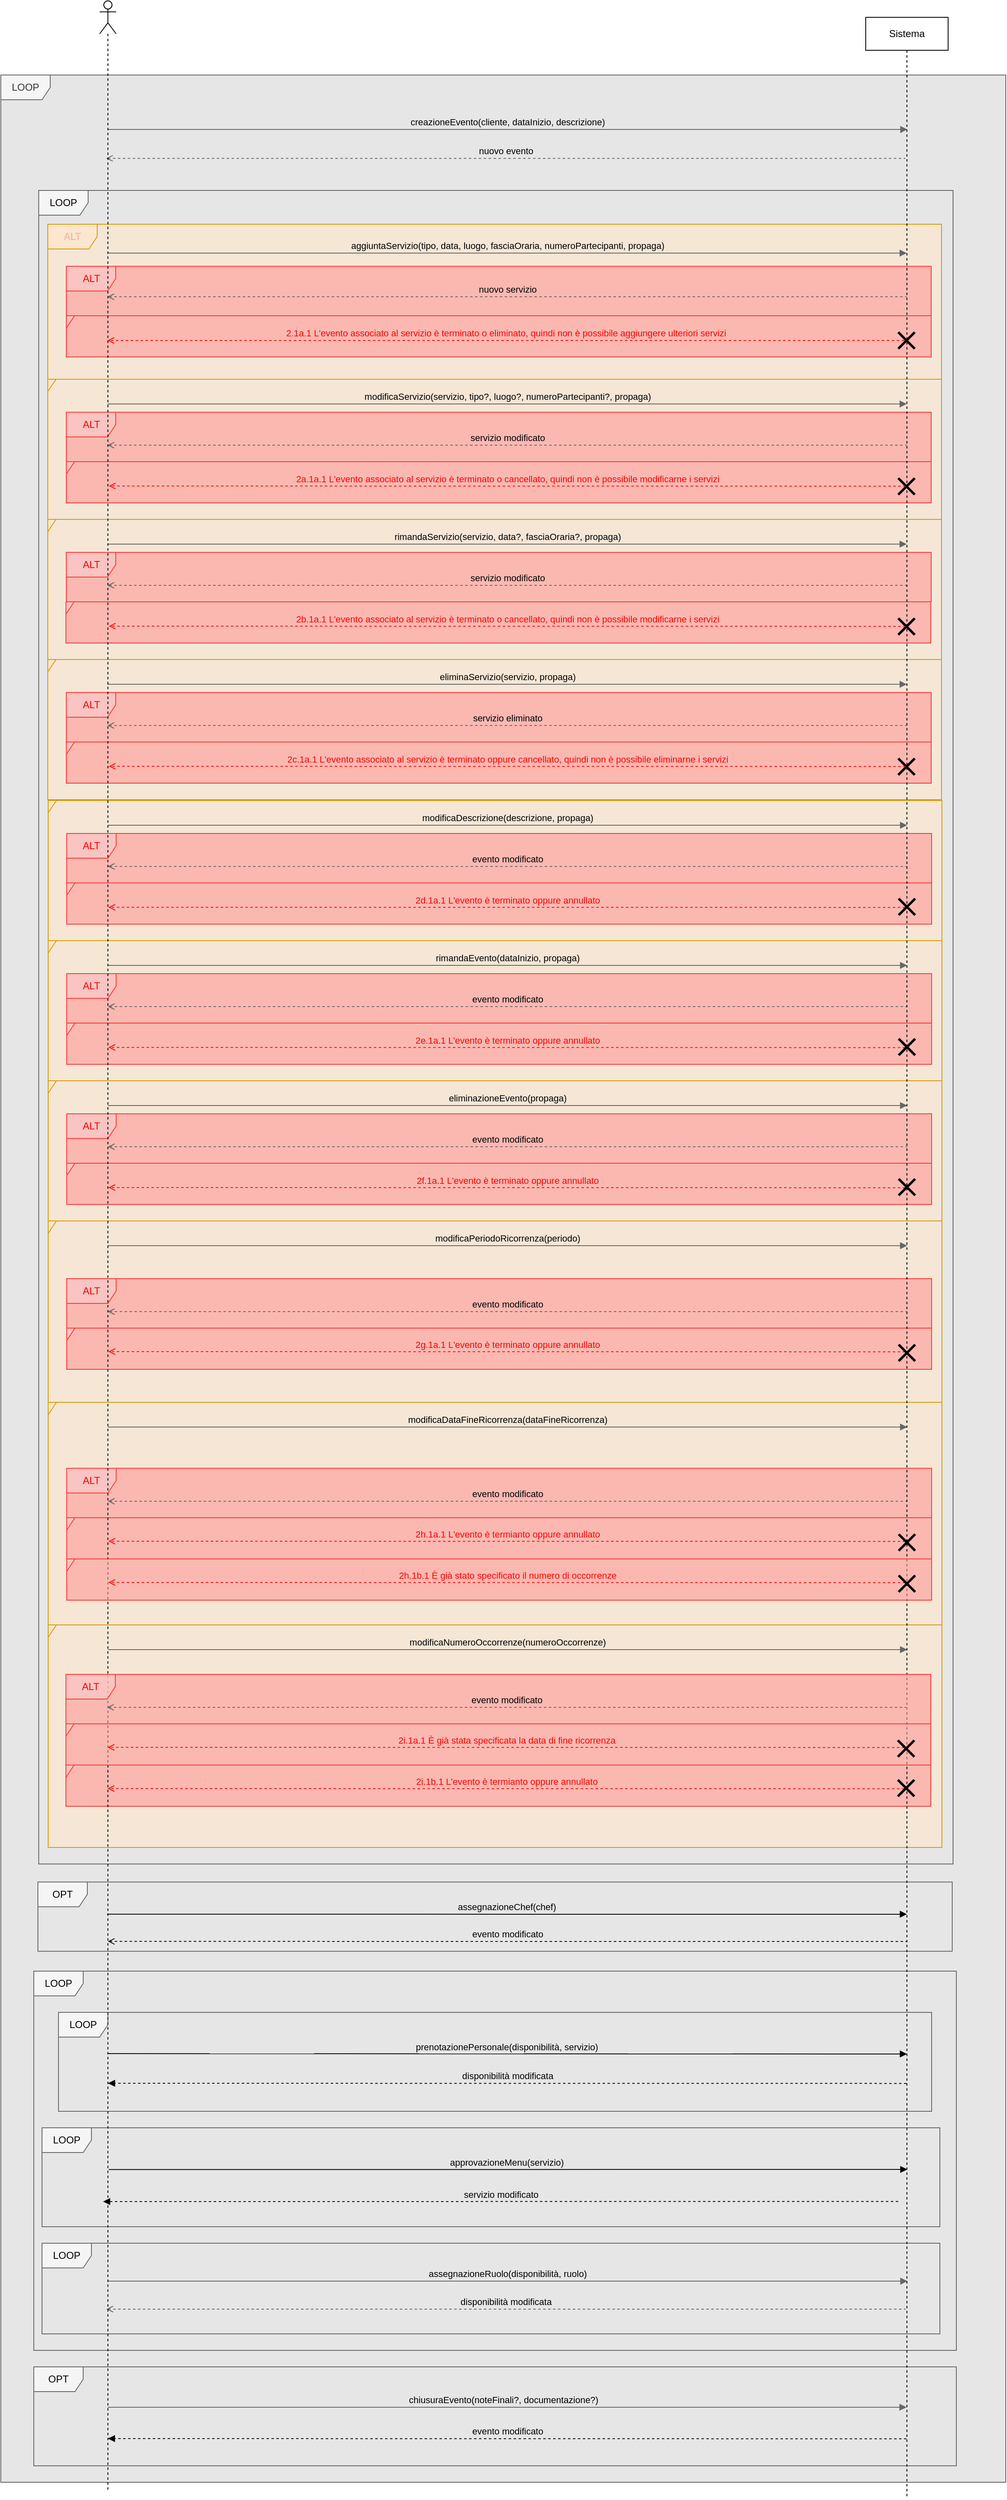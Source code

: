 <mxfile version="21.7.2" type="device">
  <diagram id="1we7CudybwBSkFUA2xfH" name="Pagina-1">
    <mxGraphModel dx="2382" dy="725" grid="1" gridSize="10" guides="1" tooltips="1" connect="1" arrows="1" fold="1" page="1" pageScale="1" pageWidth="827" pageHeight="1169" math="0" shadow="0">
      <root>
        <mxCell id="0" />
        <mxCell id="1" parent="0" />
        <mxCell id="gWuSnun9fz6hFMY-ybAo-1" value="LOOP" style="shape=umlFrame;whiteSpace=wrap;html=1;pointerEvents=0;fillColor=#F5F5F5;strokeColor=#666666;fontColor=#333333;swimlaneFillColor=#E6E6E6;" parent="1" vertex="1">
          <mxGeometry x="-340" y="260" width="1220" height="2920" as="geometry" />
        </mxCell>
        <mxCell id="gWuSnun9fz6hFMY-ybAo-2" value="" style="group" parent="1" vertex="1" connectable="0">
          <mxGeometry x="-275" y="270" width="1060" height="88.081" as="geometry" />
        </mxCell>
        <mxCell id="gWuSnun9fz6hFMY-ybAo-3" value="LOOP" style="shape=umlFrame;whiteSpace=wrap;html=1;pointerEvents=0;fillColor=#F5F5F5;strokeColor=#666666;swimlaneFillColor=#E6E6E6;" parent="1" vertex="1">
          <mxGeometry x="-300" y="2560" width="1120" height="460" as="geometry" />
        </mxCell>
        <mxCell id="gWuSnun9fz6hFMY-ybAo-6" value="LOOP" style="shape=umlFrame;whiteSpace=wrap;html=1;pointerEvents=0;fillColor=#F5F5F5;strokeColor=#666666;" parent="1" vertex="1">
          <mxGeometry x="-270" y="2610" width="1060" height="120" as="geometry" />
        </mxCell>
        <mxCell id="gWuSnun9fz6hFMY-ybAo-7" value="OPT" style="shape=umlFrame;whiteSpace=wrap;html=1;pointerEvents=0;fillColor=#F5F5F5;strokeColor=#666666;swimlaneFillColor=#E6E6E6;" parent="1" vertex="1">
          <mxGeometry x="-295" y="2451.92" width="1110" height="84" as="geometry" />
        </mxCell>
        <mxCell id="gWuSnun9fz6hFMY-ybAo-8" value="OPT" style="shape=umlFrame;whiteSpace=wrap;html=1;pointerEvents=0;fillColor=#F5F5F5;strokeColor=#666666;swimlaneFillColor=#E6E6E6;" parent="1" vertex="1">
          <mxGeometry x="-300" y="3040" width="1120" height="120" as="geometry" />
        </mxCell>
        <mxCell id="gWuSnun9fz6hFMY-ybAo-9" value="LOOP" style="shape=umlFrame;whiteSpace=wrap;html=1;pointerEvents=0;fillColor=#F5F5F5;strokeColor=#666666;swimlaneFillColor=#E6E6E6;" parent="1" vertex="1">
          <mxGeometry x="-290" y="2750" width="1090" height="120" as="geometry" />
        </mxCell>
        <mxCell id="gWuSnun9fz6hFMY-ybAo-10" value="approvazioneMenu(servizio)" style="html=1;verticalAlign=bottom;endArrow=block;edgeStyle=elbowEdgeStyle;elbow=vertical;curved=0;rounded=0;labelBackgroundColor=none;exitX=0.5;exitY=0.483;exitDx=0;exitDy=0;exitPerimeter=0;" parent="1" edge="1">
          <mxGeometry x="-0.003" relative="1" as="geometry">
            <mxPoint x="-209" y="2800.65" as="sourcePoint" />
            <Array as="points" />
            <mxPoint x="760.5" y="2799.999" as="targetPoint" />
            <mxPoint as="offset" />
          </mxGeometry>
        </mxCell>
        <mxCell id="gWuSnun9fz6hFMY-ybAo-11" value="servizio modificato" style="html=1;verticalAlign=bottom;endArrow=block;edgeStyle=elbowEdgeStyle;elbow=vertical;curved=0;rounded=0;labelBackgroundColor=none;dashed=1;" parent="1" edge="1">
          <mxGeometry relative="1" as="geometry">
            <mxPoint x="749.455" y="2839.364" as="sourcePoint" />
            <mxPoint x="-215.833" y="2839.333" as="targetPoint" />
            <Array as="points" />
          </mxGeometry>
        </mxCell>
        <mxCell id="gWuSnun9fz6hFMY-ybAo-12" value="LOOP" style="shape=umlFrame;whiteSpace=wrap;html=1;pointerEvents=0;fillColor=#F5F5F5;strokeColor=#666666;swimlaneFillColor=#E6E6E6;" parent="1" vertex="1">
          <mxGeometry x="-290" y="2890" width="1090" height="110" as="geometry" />
        </mxCell>
        <mxCell id="gWuSnun9fz6hFMY-ybAo-13" value="disponibilità modificata" style="html=1;verticalAlign=bottom;endArrow=none;edgeStyle=elbowEdgeStyle;elbow=vertical;curved=0;rounded=0;startArrow=open;startFill=0;endFill=0;movable=1;resizable=1;rotatable=1;deletable=1;editable=1;locked=0;connectable=1;dashed=1;labelBackgroundColor=none;strokeColor=#666666;" parent="1" edge="1">
          <mxGeometry width="80" relative="1" as="geometry">
            <mxPoint x="-211.833" y="2970.004" as="sourcePoint" />
            <mxPoint x="758.5" y="2970.004" as="targetPoint" />
            <Array as="points">
              <mxPoint x="269.283" y="2970.004" />
            </Array>
          </mxGeometry>
        </mxCell>
        <mxCell id="gWuSnun9fz6hFMY-ybAo-16" value="chiusuraEvento(noteFinali?, documentazione?)" style="html=1;verticalAlign=bottom;endArrow=block;edgeStyle=elbowEdgeStyle;elbow=vertical;curved=0;rounded=0;movable=1;resizable=1;rotatable=1;deletable=1;editable=1;locked=0;connectable=1;strokeColor=#666666;labelBackgroundColor=none;" parent="1" edge="1">
          <mxGeometry x="-0.01" width="80" relative="1" as="geometry">
            <mxPoint x="-210" y="3089.0" as="sourcePoint" />
            <mxPoint x="759.5" y="3089.25" as="targetPoint" />
            <mxPoint as="offset" />
          </mxGeometry>
        </mxCell>
        <mxCell id="gWuSnun9fz6hFMY-ybAo-20" value="evento modificato" style="html=1;verticalAlign=bottom;endArrow=none;edgeStyle=elbowEdgeStyle;elbow=vertical;curved=0;rounded=0;startArrow=open;startFill=0;endFill=0;dashed=1;labelBackgroundColor=none;" parent="1" edge="1">
          <mxGeometry width="80" relative="1" as="geometry">
            <mxPoint x="-210" y="2523.92" as="sourcePoint" />
            <mxPoint x="760" y="2523.925" as="targetPoint" />
            <Array as="points">
              <mxPoint x="270" y="2523.985" />
            </Array>
          </mxGeometry>
        </mxCell>
        <mxCell id="gWuSnun9fz6hFMY-ybAo-21" value="assegnazioneChef(chef)" style="html=1;verticalAlign=bottom;endArrow=block;edgeStyle=elbowEdgeStyle;elbow=vertical;curved=0;rounded=0;labelBackgroundColor=none;" parent="1" edge="1">
          <mxGeometry x="-0.0" width="80" relative="1" as="geometry">
            <mxPoint x="-211" y="2490.92" as="sourcePoint" />
            <mxPoint x="760" y="2490.92" as="targetPoint" />
            <Array as="points">
              <mxPoint x="360" y="2490.955" />
              <mxPoint x="291.14" y="2534.996" />
            </Array>
            <mxPoint as="offset" />
          </mxGeometry>
        </mxCell>
        <mxCell id="gWuSnun9fz6hFMY-ybAo-22" value="prenotazionePersonale(disponibilità, servizio)" style="html=1;verticalAlign=bottom;endArrow=block;edgeStyle=elbowEdgeStyle;elbow=vertical;curved=0;rounded=0;labelBackgroundColor=none;" parent="1" edge="1">
          <mxGeometry x="-0.003" relative="1" as="geometry">
            <mxPoint x="-210" y="2660" as="sourcePoint" />
            <Array as="points" />
            <mxPoint x="760" y="2661" as="targetPoint" />
            <mxPoint as="offset" />
          </mxGeometry>
        </mxCell>
        <mxCell id="gWuSnun9fz6hFMY-ybAo-23" value="disponibilità modificata" style="html=1;verticalAlign=bottom;endArrow=block;edgeStyle=elbowEdgeStyle;elbow=vertical;curved=0;rounded=0;labelBackgroundColor=none;dashed=1;" parent="1" edge="1">
          <mxGeometry relative="1" as="geometry">
            <mxPoint x="759.5" y="2696.193" as="sourcePoint" />
            <mxPoint x="-209.902" y="2696.0" as="targetPoint" />
          </mxGeometry>
        </mxCell>
        <mxCell id="gWuSnun9fz6hFMY-ybAo-24" value="assegnazioneRuolo(disponibilità, ruolo)" style="html=1;verticalAlign=bottom;endArrow=block;edgeStyle=elbowEdgeStyle;elbow=vertical;curved=0;rounded=0;movable=1;resizable=1;rotatable=1;deletable=1;editable=1;locked=0;connectable=1;strokeColor=#666666;labelBackgroundColor=none;" parent="1" edge="1">
          <mxGeometry width="80" relative="1" as="geometry">
            <mxPoint x="-209.75" y="2936.04" as="sourcePoint" />
            <mxPoint x="760.5" y="2936.04" as="targetPoint" />
            <Array as="points">
              <mxPoint x="363.83" y="2936.04" />
              <mxPoint x="293.021" y="2982.08" />
            </Array>
          </mxGeometry>
        </mxCell>
        <mxCell id="gWuSnun9fz6hFMY-ybAo-25" value="creazioneEvento(cliente, dataInizio, descrizione)" style="html=1;verticalAlign=bottom;endArrow=block;edgeStyle=elbowEdgeStyle;elbow=vertical;curved=0;rounded=0;strokeColor=#666666;labelBackgroundColor=none;" parent="1" edge="1">
          <mxGeometry width="80" relative="1" as="geometry">
            <mxPoint x="-209.75" y="326.03" as="sourcePoint" />
            <mxPoint x="760.5" y="326.03" as="targetPoint" />
            <Array as="points">
              <mxPoint x="486" y="326.03" />
              <mxPoint x="-224" y="293" />
            </Array>
          </mxGeometry>
        </mxCell>
        <mxCell id="gWuSnun9fz6hFMY-ybAo-26" value="nuovo evento" style="html=1;verticalAlign=bottom;endArrow=none;edgeStyle=elbowEdgeStyle;elbow=vertical;curved=0;rounded=0;startArrow=open;startFill=0;endFill=0;dashed=1;strokeColor=#666666;labelBackgroundColor=none;" parent="1" edge="1">
          <mxGeometry width="80" relative="1" as="geometry">
            <mxPoint x="-212.12" y="361.081" as="sourcePoint" />
            <mxPoint x="758.13" y="361.081" as="targetPoint" />
            <Array as="points">
              <mxPoint x="483.63" y="361.081" />
              <mxPoint x="273.63" y="339.06" />
            </Array>
          </mxGeometry>
        </mxCell>
        <mxCell id="gWuSnun9fz6hFMY-ybAo-27" value="evento modificato" style="html=1;verticalAlign=bottom;endArrow=block;edgeStyle=elbowEdgeStyle;elbow=vertical;curved=0;rounded=0;labelBackgroundColor=none;dashed=1;" parent="1" edge="1">
          <mxGeometry relative="1" as="geometry">
            <mxPoint x="759.5" y="3127.25" as="sourcePoint" />
            <mxPoint x="-210" y="3127" as="targetPoint" />
          </mxGeometry>
        </mxCell>
        <mxCell id="gWuSnun9fz6hFMY-ybAo-120" value="LOOP" style="shape=umlFrame;whiteSpace=wrap;html=1;pointerEvents=0;fillColor=#F5F5F5;strokeColor=#666666;swimlaneFillColor=#E6E6E6;gradientColor=none;shadow=0;" parent="1" vertex="1">
          <mxGeometry x="-294" y="400" width="1110" height="2030" as="geometry" />
        </mxCell>
        <mxCell id="gWuSnun9fz6hFMY-ybAo-123" value="ALT" style="shape=umlFrame;whiteSpace=wrap;html=1;fontColor=#FFA89E;swimlaneFillColor=#FFE6CC;fillColor=#ffe6cc;strokeColor=#d79b00;fillOpacity=60;" parent="1" vertex="1">
          <mxGeometry x="-283" y="441" width="1085" height="188" as="geometry" />
        </mxCell>
        <mxCell id="gWuSnun9fz6hFMY-ybAo-124" value="" style="group" parent="1" vertex="1" connectable="0">
          <mxGeometry x="-260.5" y="492" width="1050" height="110" as="geometry" />
        </mxCell>
        <mxCell id="gWuSnun9fz6hFMY-ybAo-125" value="ALT" style="shape=umlFrame;whiteSpace=wrap;html=1;swimlaneFillColor=#FF9999;fillColor=#f8cecc;strokeColor=#FF3333;fillOpacity=60;fontColor=#FF0000;" parent="gWuSnun9fz6hFMY-ybAo-124" vertex="1">
          <mxGeometry width="1050" height="60" as="geometry" />
        </mxCell>
        <mxCell id="gWuSnun9fz6hFMY-ybAo-126" value="" style="shape=umlFrame;whiteSpace=wrap;html=1;swimlaneFillColor=#FF9999;fillColor=#f8cecc;strokeColor=#FF3333;fillOpacity=60;fontColor=#FF0000;width=10;height=15;" parent="gWuSnun9fz6hFMY-ybAo-124" vertex="1">
          <mxGeometry y="60" width="1050" height="50" as="geometry" />
        </mxCell>
        <mxCell id="gWuSnun9fz6hFMY-ybAo-128" value="" style="shape=umlDestroy;whiteSpace=wrap;html=1;strokeWidth=3;targetShapes=umlLifeline;" parent="gWuSnun9fz6hFMY-ybAo-124" vertex="1">
          <mxGeometry x="1010" y="80" width="20" height="20" as="geometry" />
        </mxCell>
        <mxCell id="gWuSnun9fz6hFMY-ybAo-122" value="nuovo servizio" style="html=1;verticalAlign=bottom;endArrow=none;edgeStyle=elbowEdgeStyle;elbow=vertical;curved=0;rounded=0;startArrow=open;startFill=0;endFill=0;dashed=1;labelBackgroundColor=none;strokeColor=#666666;" parent="gWuSnun9fz6hFMY-ybAo-124" edge="1">
          <mxGeometry width="80" relative="1" as="geometry">
            <mxPoint x="50" y="37.001" as="sourcePoint" />
            <mxPoint x="1020.25" y="37.001" as="targetPoint" />
            <Array as="points">
              <mxPoint x="450.75" y="37.001" />
              <mxPoint x="520.75" y="14.981" />
            </Array>
          </mxGeometry>
        </mxCell>
        <mxCell id="gWuSnun9fz6hFMY-ybAo-117" value="2.1a.1 L&#39;evento associato al servizio è terminato o eliminato, quindi non è possibile aggiungere ulteriori servizi" style="html=1;verticalAlign=bottom;endArrow=open;edgeStyle=elbowEdgeStyle;elbow=vertical;curved=0;rounded=0;labelBackgroundColor=none;dashed=1;strokeColor=#FF0000;fontColor=#FF0000;endFill=0;exitX=0.343;exitY=0.536;exitDx=0;exitDy=0;exitPerimeter=0;" parent="gWuSnun9fz6hFMY-ybAo-124" edge="1">
          <mxGeometry relative="1" as="geometry">
            <mxPoint x="1017.16" y="90.06" as="sourcePoint" />
            <mxPoint x="50" y="89.889" as="targetPoint" />
          </mxGeometry>
        </mxCell>
        <mxCell id="gWuSnun9fz6hFMY-ybAo-121" value="aggiuntaServizio(tipo, data, luogo, fasciaOraria, numeroPartecipanti, propaga)" style="html=1;verticalAlign=bottom;endArrow=block;edgeStyle=elbowEdgeStyle;elbow=vertical;curved=0;rounded=0;strokeColor=#666666;labelBackgroundColor=none;" parent="1" edge="1">
          <mxGeometry width="80" relative="1" as="geometry">
            <mxPoint x="-210.5" y="476.0" as="sourcePoint" />
            <mxPoint x="759.75" y="476.0" as="targetPoint" />
            <Array as="points">
              <mxPoint x="200.25" y="476.0" />
              <mxPoint x="360.25" y="453.98" />
              <mxPoint x="291.39" y="498.021" />
            </Array>
          </mxGeometry>
        </mxCell>
        <mxCell id="gWuSnun9fz6hFMY-ybAo-129" value="" style="shape=umlFrame;whiteSpace=wrap;html=1;fontColor=#FFA89E;swimlaneFillColor=#FFE6CC;fillColor=#ffe6cc;strokeColor=#d79b00;fillOpacity=60;width=10;height=15;" parent="1" vertex="1">
          <mxGeometry x="-283" y="629" width="1085" height="170" as="geometry" />
        </mxCell>
        <mxCell id="gWuSnun9fz6hFMY-ybAo-130" value="modificaServizio(servizio, tipo?, luogo?, numeroPartecipanti?, propaga)" style="html=1;verticalAlign=bottom;endArrow=block;edgeStyle=elbowEdgeStyle;elbow=vertical;curved=0;rounded=0;strokeColor=#666666;labelBackgroundColor=none;" parent="1" edge="1">
          <mxGeometry width="80" relative="1" as="geometry">
            <mxPoint x="-210.5" y="659.0" as="sourcePoint" />
            <mxPoint x="759.75" y="659.0" as="targetPoint" />
            <Array as="points">
              <mxPoint x="485.25" y="659.0" />
              <mxPoint x="-224.75" y="625.97" />
            </Array>
          </mxGeometry>
        </mxCell>
        <mxCell id="gWuSnun9fz6hFMY-ybAo-131" value="" style="group" parent="1" vertex="1" connectable="0">
          <mxGeometry x="-260.5" y="669" width="1050" height="110" as="geometry" />
        </mxCell>
        <mxCell id="gWuSnun9fz6hFMY-ybAo-132" value="ALT" style="shape=umlFrame;whiteSpace=wrap;html=1;swimlaneFillColor=#FF9999;fillColor=#f8cecc;strokeColor=#FF3333;fillOpacity=60;fontColor=#FF0000;" parent="gWuSnun9fz6hFMY-ybAo-131" vertex="1">
          <mxGeometry width="1050" height="60" as="geometry" />
        </mxCell>
        <mxCell id="gWuSnun9fz6hFMY-ybAo-133" value="" style="shape=umlFrame;whiteSpace=wrap;html=1;swimlaneFillColor=#FF9999;fillColor=#f8cecc;strokeColor=#FF3333;fillOpacity=60;fontColor=#FF0000;width=10;height=15;" parent="gWuSnun9fz6hFMY-ybAo-131" vertex="1">
          <mxGeometry y="60" width="1050" height="50" as="geometry" />
        </mxCell>
        <mxCell id="gWuSnun9fz6hFMY-ybAo-134" value="servizio modificato" style="html=1;verticalAlign=bottom;endArrow=none;edgeStyle=elbowEdgeStyle;elbow=vertical;curved=0;rounded=0;startArrow=open;startFill=0;endFill=0;dashed=1;strokeColor=#666666;labelBackgroundColor=none;" parent="gWuSnun9fz6hFMY-ybAo-131" edge="1">
          <mxGeometry width="80" relative="1" as="geometry">
            <mxPoint x="50.0" y="40.001" as="sourcePoint" />
            <mxPoint x="1020.25" y="40.001" as="targetPoint" />
            <Array as="points">
              <mxPoint x="745.75" y="40.001" />
              <mxPoint x="535.75" y="17.98" />
            </Array>
          </mxGeometry>
        </mxCell>
        <mxCell id="gWuSnun9fz6hFMY-ybAo-135" value="" style="shape=umlDestroy;whiteSpace=wrap;html=1;strokeWidth=3;targetShapes=umlLifeline;" parent="gWuSnun9fz6hFMY-ybAo-131" vertex="1">
          <mxGeometry x="1010" y="80" width="20" height="20" as="geometry" />
        </mxCell>
        <mxCell id="gWuSnun9fz6hFMY-ybAo-136" value="2a.1a.1 L&#39;evento associato al servizio è terminato o cancellato, quindi non è possibile modificarne i servizi" style="html=1;verticalAlign=bottom;endArrow=open;edgeStyle=elbowEdgeStyle;elbow=vertical;curved=0;rounded=0;labelBackgroundColor=none;dashed=1;strokeColor=#FF0000;fontColor=#FF0000;endFill=0;exitX=0.343;exitY=0.536;exitDx=0;exitDy=0;exitPerimeter=0;" parent="1" edge="1">
          <mxGeometry relative="1" as="geometry">
            <mxPoint x="758.36" y="758.72" as="sourcePoint" />
            <mxPoint x="-208.8" y="758.6" as="targetPoint" />
          </mxGeometry>
        </mxCell>
        <mxCell id="gWuSnun9fz6hFMY-ybAo-151" value="" style="shape=umlFrame;whiteSpace=wrap;html=1;fontColor=#FFA89E;swimlaneFillColor=#FFE6CC;fillColor=#ffe6cc;strokeColor=#d79b00;fillOpacity=60;width=10;height=15;" parent="1" vertex="1">
          <mxGeometry x="-283" y="969" width="1085" height="170" as="geometry" />
        </mxCell>
        <mxCell id="gWuSnun9fz6hFMY-ybAo-152" value="eliminaServizio(servizio, propaga)" style="html=1;verticalAlign=bottom;endArrow=block;edgeStyle=elbowEdgeStyle;elbow=vertical;curved=0;rounded=0;strokeColor=#666666;labelBackgroundColor=none;" parent="1" edge="1">
          <mxGeometry width="80" relative="1" as="geometry">
            <mxPoint x="-210.5" y="999.0" as="sourcePoint" />
            <mxPoint x="759.75" y="999.0" as="targetPoint" />
            <Array as="points">
              <mxPoint x="485.25" y="999.0" />
              <mxPoint x="-224.75" y="965.97" />
            </Array>
          </mxGeometry>
        </mxCell>
        <mxCell id="gWuSnun9fz6hFMY-ybAo-153" value="" style="group" parent="1" vertex="1" connectable="0">
          <mxGeometry x="-260.5" y="1009" width="1050" height="110" as="geometry" />
        </mxCell>
        <mxCell id="gWuSnun9fz6hFMY-ybAo-154" value="ALT" style="shape=umlFrame;whiteSpace=wrap;html=1;swimlaneFillColor=#FF9999;fillColor=#f8cecc;strokeColor=#FF3333;fillOpacity=60;fontColor=#FF0000;" parent="gWuSnun9fz6hFMY-ybAo-153" vertex="1">
          <mxGeometry width="1050" height="60" as="geometry" />
        </mxCell>
        <mxCell id="gWuSnun9fz6hFMY-ybAo-155" value="" style="shape=umlFrame;whiteSpace=wrap;html=1;swimlaneFillColor=#FF9999;fillColor=#f8cecc;strokeColor=#FF3333;fillOpacity=60;fontColor=#FF0000;width=10;height=15;" parent="gWuSnun9fz6hFMY-ybAo-153" vertex="1">
          <mxGeometry y="60" width="1050" height="50" as="geometry" />
        </mxCell>
        <mxCell id="gWuSnun9fz6hFMY-ybAo-156" value="servizio eliminato" style="html=1;verticalAlign=bottom;endArrow=none;edgeStyle=elbowEdgeStyle;elbow=vertical;curved=0;rounded=0;startArrow=open;startFill=0;endFill=0;dashed=1;strokeColor=#666666;labelBackgroundColor=none;" parent="gWuSnun9fz6hFMY-ybAo-153" edge="1">
          <mxGeometry width="80" relative="1" as="geometry">
            <mxPoint x="50.0" y="40.001" as="sourcePoint" />
            <mxPoint x="1020.25" y="40.001" as="targetPoint" />
            <Array as="points">
              <mxPoint x="745.75" y="40.001" />
              <mxPoint x="535.75" y="17.98" />
            </Array>
          </mxGeometry>
        </mxCell>
        <mxCell id="gWuSnun9fz6hFMY-ybAo-157" value="" style="shape=umlDestroy;whiteSpace=wrap;html=1;strokeWidth=3;targetShapes=umlLifeline;" parent="gWuSnun9fz6hFMY-ybAo-153" vertex="1">
          <mxGeometry x="1010" y="80" width="20" height="20" as="geometry" />
        </mxCell>
        <mxCell id="gWuSnun9fz6hFMY-ybAo-158" value="2c.1a.1 L&#39;evento associato al servizio è terminato oppure cancellato, quindi non è possibile eliminarne i servizi" style="html=1;verticalAlign=bottom;endArrow=open;edgeStyle=elbowEdgeStyle;elbow=vertical;curved=0;rounded=0;labelBackgroundColor=none;dashed=1;strokeColor=#FF0000;fontColor=#FF0000;endFill=0;exitX=0.343;exitY=0.536;exitDx=0;exitDy=0;exitPerimeter=0;" parent="1" edge="1">
          <mxGeometry relative="1" as="geometry">
            <mxPoint x="758.36" y="1098.72" as="sourcePoint" />
            <mxPoint x="-208.8" y="1098.6" as="targetPoint" />
          </mxGeometry>
        </mxCell>
        <mxCell id="gWuSnun9fz6hFMY-ybAo-140" value="" style="shape=umlFrame;whiteSpace=wrap;html=1;fontColor=#FFA89E;swimlaneFillColor=#FFE6CC;fillColor=#ffe6cc;strokeColor=#d79b00;fillOpacity=60;width=10;height=15;" parent="1" vertex="1">
          <mxGeometry x="-283" y="799" width="1085" height="170" as="geometry" />
        </mxCell>
        <mxCell id="gWuSnun9fz6hFMY-ybAo-141" value="rimandaServizio(servizio, data?, fasciaOraria?, propaga)" style="html=1;verticalAlign=bottom;endArrow=block;edgeStyle=elbowEdgeStyle;elbow=vertical;curved=0;rounded=0;strokeColor=#666666;labelBackgroundColor=none;" parent="1" edge="1">
          <mxGeometry width="80" relative="1" as="geometry">
            <mxPoint x="-210.5" y="829.0" as="sourcePoint" />
            <mxPoint x="759.75" y="829.0" as="targetPoint" />
            <Array as="points">
              <mxPoint x="485.25" y="829.0" />
              <mxPoint x="-224.75" y="795.97" />
            </Array>
          </mxGeometry>
        </mxCell>
        <mxCell id="gWuSnun9fz6hFMY-ybAo-143" value="ALT" style="shape=umlFrame;whiteSpace=wrap;html=1;swimlaneFillColor=#FF9999;fillColor=#f8cecc;strokeColor=#FF3333;fillOpacity=60;fontColor=#FF0000;" parent="1" vertex="1">
          <mxGeometry x="-260.5" y="839" width="1050" height="60" as="geometry" />
        </mxCell>
        <mxCell id="gWuSnun9fz6hFMY-ybAo-144" value="" style="shape=umlFrame;whiteSpace=wrap;html=1;swimlaneFillColor=#FF9999;fillColor=#f8cecc;strokeColor=#FF3333;fillOpacity=60;fontColor=#FF0000;width=10;height=15;" parent="1" vertex="1">
          <mxGeometry x="-261" y="899" width="1050" height="50" as="geometry" />
        </mxCell>
        <mxCell id="gWuSnun9fz6hFMY-ybAo-145" value="servizio modificato" style="html=1;verticalAlign=bottom;endArrow=none;edgeStyle=elbowEdgeStyle;elbow=vertical;curved=0;rounded=0;startArrow=open;startFill=0;endFill=0;dashed=1;strokeColor=#666666;labelBackgroundColor=none;" parent="1" edge="1">
          <mxGeometry width="80" relative="1" as="geometry">
            <mxPoint x="-210.5" y="879.001" as="sourcePoint" />
            <mxPoint x="759.75" y="879.001" as="targetPoint" />
            <Array as="points">
              <mxPoint x="485.25" y="879.001" />
              <mxPoint x="275.25" y="856.98" />
            </Array>
          </mxGeometry>
        </mxCell>
        <mxCell id="gWuSnun9fz6hFMY-ybAo-146" value="" style="shape=umlDestroy;whiteSpace=wrap;html=1;strokeWidth=3;targetShapes=umlLifeline;" parent="1" vertex="1">
          <mxGeometry x="749.5" y="919" width="20" height="20" as="geometry" />
        </mxCell>
        <mxCell id="dw13oickZ7nO7cdA16m0-12" value="" style="shape=umlFrame;whiteSpace=wrap;html=1;fontColor=#FFA89E;swimlaneFillColor=#FFE6CC;fillColor=#ffe6cc;strokeColor=#d79b00;fillOpacity=60;width=10;height=15;" parent="1" vertex="1">
          <mxGeometry x="-282.5" y="1140" width="1085" height="170" as="geometry" />
        </mxCell>
        <mxCell id="dw13oickZ7nO7cdA16m0-13" value="modificaDescrizione(descrizione, propaga)" style="html=1;verticalAlign=bottom;endArrow=block;edgeStyle=elbowEdgeStyle;elbow=vertical;curved=0;rounded=0;strokeColor=#666666;labelBackgroundColor=none;" parent="1" edge="1">
          <mxGeometry width="80" relative="1" as="geometry">
            <mxPoint x="-210.0" y="1170.0" as="sourcePoint" />
            <mxPoint x="760.25" y="1170.0" as="targetPoint" />
            <Array as="points">
              <mxPoint x="485.75" y="1170.0" />
              <mxPoint x="-224.25" y="1136.97" />
            </Array>
          </mxGeometry>
        </mxCell>
        <mxCell id="dw13oickZ7nO7cdA16m0-14" value="" style="group" parent="1" vertex="1" connectable="0">
          <mxGeometry x="-260" y="1180" width="1050" height="110" as="geometry" />
        </mxCell>
        <mxCell id="dw13oickZ7nO7cdA16m0-15" value="ALT" style="shape=umlFrame;whiteSpace=wrap;html=1;swimlaneFillColor=#FF9999;fillColor=#f8cecc;strokeColor=#FF3333;fillOpacity=60;fontColor=#FF0000;" parent="dw13oickZ7nO7cdA16m0-14" vertex="1">
          <mxGeometry width="1050" height="60" as="geometry" />
        </mxCell>
        <mxCell id="dw13oickZ7nO7cdA16m0-17" value="evento modificato" style="html=1;verticalAlign=bottom;endArrow=none;edgeStyle=elbowEdgeStyle;elbow=vertical;curved=0;rounded=0;startArrow=open;startFill=0;endFill=0;dashed=1;strokeColor=#666666;labelBackgroundColor=none;" parent="dw13oickZ7nO7cdA16m0-14" edge="1">
          <mxGeometry width="80" relative="1" as="geometry">
            <mxPoint x="50.0" y="40.001" as="sourcePoint" />
            <mxPoint x="1020.25" y="40.001" as="targetPoint" />
            <Array as="points">
              <mxPoint x="745.75" y="40.001" />
              <mxPoint x="535.75" y="17.98" />
            </Array>
          </mxGeometry>
        </mxCell>
        <mxCell id="dw13oickZ7nO7cdA16m0-20" value="" style="shape=umlFrame;whiteSpace=wrap;html=1;swimlaneFillColor=#FF9999;fillColor=#f8cecc;strokeColor=#FF3333;fillOpacity=60;fontColor=#FF0000;width=10;height=15;" parent="1" vertex="1">
          <mxGeometry x="-260" y="1240" width="1050" height="50" as="geometry" />
        </mxCell>
        <mxCell id="dw13oickZ7nO7cdA16m0-21" value="2d.1a.1 L&#39;evento è terminato oppure annullato" style="html=1;verticalAlign=bottom;endArrow=open;edgeStyle=elbowEdgeStyle;elbow=vertical;curved=0;rounded=0;labelBackgroundColor=none;dashed=1;strokeColor=#FF0000;fontColor=#FF0000;endFill=0;exitX=0.343;exitY=0.536;exitDx=0;exitDy=0;exitPerimeter=0;" parent="1" edge="1">
          <mxGeometry relative="1" as="geometry">
            <mxPoint x="757.86" y="1269.72" as="sourcePoint" />
            <mxPoint x="-209.3" y="1269.6" as="targetPoint" />
          </mxGeometry>
        </mxCell>
        <mxCell id="dw13oickZ7nO7cdA16m0-22" value="" style="shape=umlDestroy;whiteSpace=wrap;html=1;strokeWidth=3;targetShapes=umlLifeline;" parent="1" vertex="1">
          <mxGeometry x="750" y="1259" width="20" height="20" as="geometry" />
        </mxCell>
        <mxCell id="dw13oickZ7nO7cdA16m0-23" value="" style="shape=umlFrame;whiteSpace=wrap;html=1;fontColor=#FFA89E;swimlaneFillColor=#FFE6CC;fillColor=#ffe6cc;strokeColor=#d79b00;fillOpacity=60;width=10;height=15;" parent="1" vertex="1">
          <mxGeometry x="-282.5" y="1310" width="1085" height="170" as="geometry" />
        </mxCell>
        <mxCell id="dw13oickZ7nO7cdA16m0-24" value="rimandaEvento(dataInizio, propaga)" style="html=1;verticalAlign=bottom;endArrow=block;edgeStyle=elbowEdgeStyle;elbow=vertical;curved=0;rounded=0;strokeColor=#666666;labelBackgroundColor=none;" parent="1" edge="1">
          <mxGeometry width="80" relative="1" as="geometry">
            <mxPoint x="-210" y="1340.0" as="sourcePoint" />
            <mxPoint x="760.25" y="1340.0" as="targetPoint" />
            <Array as="points">
              <mxPoint x="485.75" y="1340.0" />
              <mxPoint x="-224.25" y="1306.97" />
            </Array>
          </mxGeometry>
        </mxCell>
        <mxCell id="dw13oickZ7nO7cdA16m0-25" value="" style="group" parent="1" vertex="1" connectable="0">
          <mxGeometry x="-260" y="1350" width="1050" height="110" as="geometry" />
        </mxCell>
        <mxCell id="dw13oickZ7nO7cdA16m0-26" value="ALT" style="shape=umlFrame;whiteSpace=wrap;html=1;swimlaneFillColor=#FF9999;fillColor=#f8cecc;strokeColor=#FF3333;fillOpacity=60;fontColor=#FF0000;" parent="dw13oickZ7nO7cdA16m0-25" vertex="1">
          <mxGeometry width="1050" height="60" as="geometry" />
        </mxCell>
        <mxCell id="dw13oickZ7nO7cdA16m0-27" value="evento modificato" style="html=1;verticalAlign=bottom;endArrow=none;edgeStyle=elbowEdgeStyle;elbow=vertical;curved=0;rounded=0;startArrow=open;startFill=0;endFill=0;dashed=1;strokeColor=#666666;labelBackgroundColor=none;" parent="dw13oickZ7nO7cdA16m0-25" edge="1">
          <mxGeometry width="80" relative="1" as="geometry">
            <mxPoint x="50.0" y="40.001" as="sourcePoint" />
            <mxPoint x="1020.25" y="40.001" as="targetPoint" />
            <Array as="points">
              <mxPoint x="745.75" y="40.001" />
              <mxPoint x="535.75" y="17.98" />
            </Array>
          </mxGeometry>
        </mxCell>
        <mxCell id="dw13oickZ7nO7cdA16m0-28" value="" style="shape=umlFrame;whiteSpace=wrap;html=1;swimlaneFillColor=#FF9999;fillColor=#f8cecc;strokeColor=#FF3333;fillOpacity=60;fontColor=#FF0000;width=10;height=15;" parent="1" vertex="1">
          <mxGeometry x="-260" y="1410" width="1050" height="50" as="geometry" />
        </mxCell>
        <mxCell id="dw13oickZ7nO7cdA16m0-29" value="2e.1a.1 L&#39;evento è terminato oppure annullato" style="html=1;verticalAlign=bottom;endArrow=open;edgeStyle=elbowEdgeStyle;elbow=vertical;curved=0;rounded=0;labelBackgroundColor=none;dashed=1;strokeColor=#FF0000;fontColor=#FF0000;endFill=0;exitX=0.343;exitY=0.536;exitDx=0;exitDy=0;exitPerimeter=0;" parent="1" edge="1">
          <mxGeometry relative="1" as="geometry">
            <mxPoint x="757.86" y="1439.72" as="sourcePoint" />
            <mxPoint x="-209.3" y="1439.6" as="targetPoint" />
          </mxGeometry>
        </mxCell>
        <mxCell id="dw13oickZ7nO7cdA16m0-30" value="" style="shape=umlDestroy;whiteSpace=wrap;html=1;strokeWidth=3;targetShapes=umlLifeline;" parent="1" vertex="1">
          <mxGeometry x="750" y="1429" width="20" height="20" as="geometry" />
        </mxCell>
        <mxCell id="dw13oickZ7nO7cdA16m0-31" value="" style="shape=umlFrame;whiteSpace=wrap;html=1;fontColor=#FFA89E;swimlaneFillColor=#FFE6CC;fillColor=#ffe6cc;strokeColor=#d79b00;fillOpacity=60;width=10;height=15;" parent="1" vertex="1">
          <mxGeometry x="-282.5" y="1480" width="1085" height="170" as="geometry" />
        </mxCell>
        <mxCell id="dw13oickZ7nO7cdA16m0-32" value="eliminazioneEvento(propaga)" style="html=1;verticalAlign=bottom;endArrow=block;edgeStyle=elbowEdgeStyle;elbow=vertical;curved=0;rounded=0;strokeColor=#666666;labelBackgroundColor=none;" parent="1" edge="1">
          <mxGeometry width="80" relative="1" as="geometry">
            <mxPoint x="-210" y="1510.0" as="sourcePoint" />
            <mxPoint x="760.25" y="1510.0" as="targetPoint" />
            <Array as="points">
              <mxPoint x="485.75" y="1510.0" />
              <mxPoint x="-224.25" y="1476.97" />
            </Array>
          </mxGeometry>
        </mxCell>
        <mxCell id="dw13oickZ7nO7cdA16m0-33" value="" style="group" parent="1" vertex="1" connectable="0">
          <mxGeometry x="-260" y="1520" width="1050" height="110" as="geometry" />
        </mxCell>
        <mxCell id="dw13oickZ7nO7cdA16m0-34" value="ALT" style="shape=umlFrame;whiteSpace=wrap;html=1;swimlaneFillColor=#FF9999;fillColor=#f8cecc;strokeColor=#FF3333;fillOpacity=60;fontColor=#FF0000;" parent="dw13oickZ7nO7cdA16m0-33" vertex="1">
          <mxGeometry width="1050" height="60" as="geometry" />
        </mxCell>
        <mxCell id="dw13oickZ7nO7cdA16m0-35" value="evento modificato" style="html=1;verticalAlign=bottom;endArrow=none;edgeStyle=elbowEdgeStyle;elbow=vertical;curved=0;rounded=0;startArrow=open;startFill=0;endFill=0;dashed=1;strokeColor=#666666;labelBackgroundColor=none;" parent="dw13oickZ7nO7cdA16m0-33" edge="1">
          <mxGeometry width="80" relative="1" as="geometry">
            <mxPoint x="50.0" y="40.001" as="sourcePoint" />
            <mxPoint x="1020.25" y="40.001" as="targetPoint" />
            <Array as="points">
              <mxPoint x="745.75" y="40.001" />
              <mxPoint x="535.75" y="17.98" />
            </Array>
          </mxGeometry>
        </mxCell>
        <mxCell id="dw13oickZ7nO7cdA16m0-36" value="" style="shape=umlFrame;whiteSpace=wrap;html=1;swimlaneFillColor=#FF9999;fillColor=#f8cecc;strokeColor=#FF3333;fillOpacity=60;fontColor=#FF0000;width=10;height=15;" parent="1" vertex="1">
          <mxGeometry x="-260" y="1580" width="1050" height="50" as="geometry" />
        </mxCell>
        <mxCell id="dw13oickZ7nO7cdA16m0-37" value="2f.1a.1 L&#39;evento è terminato oppure annullato" style="html=1;verticalAlign=bottom;endArrow=open;edgeStyle=elbowEdgeStyle;elbow=vertical;curved=0;rounded=0;labelBackgroundColor=none;dashed=1;strokeColor=#FF0000;fontColor=#FF0000;endFill=0;exitX=0.343;exitY=0.536;exitDx=0;exitDy=0;exitPerimeter=0;" parent="1" edge="1">
          <mxGeometry relative="1" as="geometry">
            <mxPoint x="757.86" y="1609.72" as="sourcePoint" />
            <mxPoint x="-209.3" y="1609.6" as="targetPoint" />
          </mxGeometry>
        </mxCell>
        <mxCell id="dw13oickZ7nO7cdA16m0-38" value="" style="shape=umlDestroy;whiteSpace=wrap;html=1;strokeWidth=3;targetShapes=umlLifeline;" parent="1" vertex="1">
          <mxGeometry x="750" y="1599" width="20" height="20" as="geometry" />
        </mxCell>
        <mxCell id="dw13oickZ7nO7cdA16m0-39" value="" style="shape=umlFrame;whiteSpace=wrap;html=1;fontColor=#FFA89E;swimlaneFillColor=#FFE6CC;fillColor=#ffe6cc;strokeColor=#d79b00;fillOpacity=60;width=10;height=15;" parent="1" vertex="1">
          <mxGeometry x="-282.5" y="1650" width="1085" height="220" as="geometry" />
        </mxCell>
        <mxCell id="dw13oickZ7nO7cdA16m0-40" value="modificaPeriodoRicorrenza(periodo)" style="html=1;verticalAlign=bottom;endArrow=block;edgeStyle=elbowEdgeStyle;elbow=vertical;curved=0;rounded=0;strokeColor=#666666;labelBackgroundColor=none;" parent="1" edge="1">
          <mxGeometry width="80" relative="1" as="geometry">
            <mxPoint x="-210" y="1680.0" as="sourcePoint" />
            <mxPoint x="760.25" y="1680.0" as="targetPoint" />
            <Array as="points">
              <mxPoint x="485.75" y="1680.0" />
              <mxPoint x="-224.25" y="1646.97" />
            </Array>
          </mxGeometry>
        </mxCell>
        <mxCell id="dw13oickZ7nO7cdA16m0-41" value="" style="group" parent="1" vertex="1" connectable="0">
          <mxGeometry x="-260" y="1690" width="1050" height="110" as="geometry" />
        </mxCell>
        <mxCell id="dw13oickZ7nO7cdA16m0-42" value="ALT" style="shape=umlFrame;whiteSpace=wrap;html=1;swimlaneFillColor=#FF9999;fillColor=#f8cecc;strokeColor=#FF3333;fillOpacity=60;fontColor=#FF0000;" parent="dw13oickZ7nO7cdA16m0-41" vertex="1">
          <mxGeometry y="30" width="1050" height="60" as="geometry" />
        </mxCell>
        <mxCell id="dw13oickZ7nO7cdA16m0-43" value="evento modificato" style="html=1;verticalAlign=bottom;endArrow=none;edgeStyle=elbowEdgeStyle;elbow=vertical;curved=0;rounded=0;startArrow=open;startFill=0;endFill=0;dashed=1;strokeColor=#666666;labelBackgroundColor=none;" parent="dw13oickZ7nO7cdA16m0-41" edge="1">
          <mxGeometry width="80" relative="1" as="geometry">
            <mxPoint x="50.0" y="70.001" as="sourcePoint" />
            <mxPoint x="1020.25" y="70.001" as="targetPoint" />
            <Array as="points">
              <mxPoint x="745.75" y="70.001" />
              <mxPoint x="535.75" y="47.98" />
            </Array>
          </mxGeometry>
        </mxCell>
        <mxCell id="dw13oickZ7nO7cdA16m0-50" value="" style="shape=umlFrame;whiteSpace=wrap;html=1;swimlaneFillColor=#FF9999;fillColor=#f8cecc;strokeColor=#FF3333;fillOpacity=60;fontColor=#FF0000;width=10;height=15;" parent="dw13oickZ7nO7cdA16m0-41" vertex="1">
          <mxGeometry y="90" width="1050" height="50" as="geometry" />
        </mxCell>
        <mxCell id="dw13oickZ7nO7cdA16m0-51" value="2g.1a.1 L&#39;evento è terminato oppure annullato" style="html=1;verticalAlign=bottom;endArrow=open;edgeStyle=elbowEdgeStyle;elbow=vertical;curved=0;rounded=0;labelBackgroundColor=none;dashed=1;strokeColor=#FF0000;fontColor=#FF0000;endFill=0;exitX=0.343;exitY=0.536;exitDx=0;exitDy=0;exitPerimeter=0;" parent="dw13oickZ7nO7cdA16m0-41" edge="1">
          <mxGeometry relative="1" as="geometry">
            <mxPoint x="1017.86" y="118.72" as="sourcePoint" />
            <mxPoint x="50.7" y="118.6" as="targetPoint" />
          </mxGeometry>
        </mxCell>
        <mxCell id="dw13oickZ7nO7cdA16m0-48" value="" style="shape=umlDestroy;whiteSpace=wrap;html=1;strokeWidth=3;targetShapes=umlLifeline;" parent="1" vertex="1">
          <mxGeometry x="750" y="1800" width="20" height="20" as="geometry" />
        </mxCell>
        <mxCell id="dw13oickZ7nO7cdA16m0-53" value="" style="shape=umlFrame;whiteSpace=wrap;html=1;fontColor=#FFA89E;swimlaneFillColor=#FFE6CC;fillColor=#ffe6cc;strokeColor=#d79b00;fillOpacity=60;width=10;height=15;" parent="1" vertex="1">
          <mxGeometry x="-282.5" y="1870" width="1085" height="270" as="geometry" />
        </mxCell>
        <mxCell id="dw13oickZ7nO7cdA16m0-54" value="modificaDataFineRicorrenza(dataFineRicorrenza)" style="html=1;verticalAlign=bottom;endArrow=block;edgeStyle=elbowEdgeStyle;elbow=vertical;curved=0;rounded=0;strokeColor=#666666;labelBackgroundColor=none;" parent="1" edge="1">
          <mxGeometry width="80" relative="1" as="geometry">
            <mxPoint x="-210" y="1900.0" as="sourcePoint" />
            <mxPoint x="760.25" y="1900.0" as="targetPoint" />
            <Array as="points">
              <mxPoint x="485.75" y="1900.0" />
              <mxPoint x="-224.25" y="1866.97" />
            </Array>
          </mxGeometry>
        </mxCell>
        <mxCell id="dw13oickZ7nO7cdA16m0-55" value="" style="group" parent="1" vertex="1" connectable="0">
          <mxGeometry x="-260" y="1910" width="1050" height="110" as="geometry" />
        </mxCell>
        <mxCell id="dw13oickZ7nO7cdA16m0-56" value="ALT" style="shape=umlFrame;whiteSpace=wrap;html=1;swimlaneFillColor=#FF9999;fillColor=#f8cecc;strokeColor=#FF3333;fillOpacity=60;fontColor=#FF0000;" parent="dw13oickZ7nO7cdA16m0-55" vertex="1">
          <mxGeometry y="40" width="1050" height="60" as="geometry" />
        </mxCell>
        <mxCell id="dw13oickZ7nO7cdA16m0-57" value="evento modificato" style="html=1;verticalAlign=bottom;endArrow=none;edgeStyle=elbowEdgeStyle;elbow=vertical;curved=0;rounded=0;startArrow=open;startFill=0;endFill=0;dashed=1;strokeColor=#666666;labelBackgroundColor=none;" parent="dw13oickZ7nO7cdA16m0-55" edge="1">
          <mxGeometry width="80" relative="1" as="geometry">
            <mxPoint x="50.0" y="80.001" as="sourcePoint" />
            <mxPoint x="1020.25" y="80.001" as="targetPoint" />
            <Array as="points">
              <mxPoint x="745.75" y="80.001" />
              <mxPoint x="535.75" y="57.98" />
            </Array>
          </mxGeometry>
        </mxCell>
        <mxCell id="dw13oickZ7nO7cdA16m0-64" value="" style="shape=umlFrame;whiteSpace=wrap;html=1;swimlaneFillColor=#FF9999;fillColor=#f8cecc;strokeColor=#FF3333;fillOpacity=60;fontColor=#FF0000;width=10;height=15;" parent="dw13oickZ7nO7cdA16m0-55" vertex="1">
          <mxGeometry y="100" width="1050" height="50" as="geometry" />
        </mxCell>
        <mxCell id="dw13oickZ7nO7cdA16m0-65" value="2h.1a.1 L&#39;evento è termianto oppure annullato" style="html=1;verticalAlign=bottom;endArrow=open;edgeStyle=elbowEdgeStyle;elbow=vertical;curved=0;rounded=0;labelBackgroundColor=none;dashed=1;strokeColor=#FF0000;fontColor=#FF0000;endFill=0;exitX=0.343;exitY=0.536;exitDx=0;exitDy=0;exitPerimeter=0;" parent="dw13oickZ7nO7cdA16m0-55" edge="1">
          <mxGeometry relative="1" as="geometry">
            <mxPoint x="1017.86" y="128.72" as="sourcePoint" />
            <mxPoint x="50.7" y="128.6" as="targetPoint" />
          </mxGeometry>
        </mxCell>
        <mxCell id="dw13oickZ7nO7cdA16m0-59" value="" style="shape=umlDestroy;whiteSpace=wrap;html=1;strokeWidth=3;targetShapes=umlLifeline;" parent="1" vertex="1">
          <mxGeometry x="750" y="2030" width="20" height="20" as="geometry" />
        </mxCell>
        <mxCell id="dw13oickZ7nO7cdA16m0-67" value="" style="shape=umlFrame;whiteSpace=wrap;html=1;fontColor=#FFA89E;swimlaneFillColor=#FFE6CC;fillColor=#ffe6cc;strokeColor=#d79b00;fillOpacity=60;width=10;height=15;" parent="1" vertex="1">
          <mxGeometry x="-282.5" y="2140" width="1085" height="270" as="geometry" />
        </mxCell>
        <mxCell id="dw13oickZ7nO7cdA16m0-68" value="modificaNumeroOccorrenze(numeroOccorrenze)" style="html=1;verticalAlign=bottom;endArrow=block;edgeStyle=elbowEdgeStyle;elbow=vertical;curved=0;rounded=0;strokeColor=#666666;labelBackgroundColor=none;" parent="1" edge="1">
          <mxGeometry width="80" relative="1" as="geometry">
            <mxPoint x="-210" y="2170.0" as="sourcePoint" />
            <mxPoint x="760.25" y="2170.0" as="targetPoint" />
            <Array as="points">
              <mxPoint x="485.75" y="2170.0" />
              <mxPoint x="-224.25" y="2136.97" />
            </Array>
          </mxGeometry>
        </mxCell>
        <mxCell id="dw13oickZ7nO7cdA16m0-78" value="" style="shape=umlFrame;whiteSpace=wrap;html=1;swimlaneFillColor=#FF9999;fillColor=#f8cecc;strokeColor=#FF3333;fillOpacity=60;fontColor=#FF0000;width=10;height=15;" parent="1" vertex="1">
          <mxGeometry x="-261" y="2310" width="1050" height="50" as="geometry" />
        </mxCell>
        <mxCell id="dw13oickZ7nO7cdA16m0-79" value="2i.1b.1 L&#39;evento è termianto oppure annullato" style="html=1;verticalAlign=bottom;endArrow=open;edgeStyle=elbowEdgeStyle;elbow=vertical;curved=0;rounded=0;labelBackgroundColor=none;dashed=1;strokeColor=#FF0000;fontColor=#FF0000;endFill=0;exitX=0.343;exitY=0.536;exitDx=0;exitDy=0;exitPerimeter=0;" parent="1" edge="1">
          <mxGeometry x="0.0" relative="1" as="geometry">
            <mxPoint x="756.86" y="2338.72" as="sourcePoint" />
            <mxPoint x="-210.3" y="2338.6" as="targetPoint" />
            <mxPoint as="offset" />
          </mxGeometry>
        </mxCell>
        <mxCell id="gWuSnun9fz6hFMY-ybAo-110" value="" style="shape=umlLifeline;perimeter=lifelinePerimeter;whiteSpace=wrap;html=1;container=1;dropTarget=0;collapsible=0;recursiveResize=0;outlineConnect=0;portConstraint=eastwest;newEdgeStyle={&quot;edgeStyle&quot;:&quot;elbowEdgeStyle&quot;,&quot;elbow&quot;:&quot;vertical&quot;,&quot;curved&quot;:0,&quot;rounded&quot;:0};participant=umlActor;" parent="1" vertex="1">
          <mxGeometry x="-220" y="170" width="20" height="3020" as="geometry" />
        </mxCell>
        <mxCell id="gWuSnun9fz6hFMY-ybAo-109" value="Sistema" style="shape=umlLifeline;perimeter=lifelinePerimeter;whiteSpace=wrap;html=1;container=1;dropTarget=0;collapsible=0;recursiveResize=0;outlineConnect=0;portConstraint=eastwest;newEdgeStyle={&quot;edgeStyle&quot;:&quot;elbowEdgeStyle&quot;,&quot;elbow&quot;:&quot;vertical&quot;,&quot;curved&quot;:0,&quot;rounded&quot;:0};" parent="1" vertex="1">
          <mxGeometry x="710" y="190" width="100" height="3010" as="geometry" />
        </mxCell>
        <mxCell id="gWuSnun9fz6hFMY-ybAo-147" value="2b.1a.1 L&#39;evento associato al servizio è terminato o cancellato, quindi non è possibile modificarne i servizi" style="html=1;verticalAlign=bottom;endArrow=open;edgeStyle=elbowEdgeStyle;elbow=vertical;curved=0;rounded=0;labelBackgroundColor=none;dashed=1;strokeColor=#FF0000;fontColor=#FF0000;endFill=0;exitX=0.343;exitY=0.536;exitDx=0;exitDy=0;exitPerimeter=0;" parent="1" edge="1">
          <mxGeometry relative="1" as="geometry">
            <mxPoint x="758.36" y="928.72" as="sourcePoint" />
            <mxPoint x="-208.8" y="928.6" as="targetPoint" />
          </mxGeometry>
        </mxCell>
        <mxCell id="dw13oickZ7nO7cdA16m0-70" value="ALT" style="shape=umlFrame;whiteSpace=wrap;html=1;swimlaneFillColor=#FF9999;fillColor=#f8cecc;strokeColor=#FF3333;fillOpacity=60;fontColor=#FF0000;" parent="1" vertex="1">
          <mxGeometry x="-261" y="2200" width="1050" height="60" as="geometry" />
        </mxCell>
        <mxCell id="dw13oickZ7nO7cdA16m0-71" value="evento modificato" style="html=1;verticalAlign=bottom;endArrow=none;edgeStyle=elbowEdgeStyle;elbow=vertical;curved=0;rounded=0;startArrow=open;startFill=0;endFill=0;dashed=1;strokeColor=#666666;labelBackgroundColor=none;" parent="1" edge="1">
          <mxGeometry width="80" relative="1" as="geometry">
            <mxPoint x="-211.0" y="2240.001" as="sourcePoint" />
            <mxPoint x="759.25" y="2240.001" as="targetPoint" />
            <Array as="points">
              <mxPoint x="484.75" y="2240.001" />
              <mxPoint x="274.75" y="2217.98" />
            </Array>
          </mxGeometry>
        </mxCell>
        <mxCell id="dw13oickZ7nO7cdA16m0-75" value="" style="shape=umlFrame;whiteSpace=wrap;html=1;swimlaneFillColor=#FF9999;fillColor=#f8cecc;strokeColor=#FF3333;fillOpacity=60;fontColor=#FF0000;width=10;height=15;" parent="1" vertex="1">
          <mxGeometry x="-261" y="2260" width="1050" height="50" as="geometry" />
        </mxCell>
        <mxCell id="dw13oickZ7nO7cdA16m0-76" value="2i.1a.1 È già stata specificata la data di fine ricorrenza" style="html=1;verticalAlign=bottom;endArrow=open;edgeStyle=elbowEdgeStyle;elbow=vertical;curved=0;rounded=0;labelBackgroundColor=none;dashed=1;strokeColor=#FF0000;fontColor=#FF0000;endFill=0;exitX=0.343;exitY=0.536;exitDx=0;exitDy=0;exitPerimeter=0;" parent="1" edge="1">
          <mxGeometry relative="1" as="geometry">
            <mxPoint x="756.86" y="2288.72" as="sourcePoint" />
            <mxPoint x="-210.3" y="2288.6" as="targetPoint" />
          </mxGeometry>
        </mxCell>
        <mxCell id="dw13oickZ7nO7cdA16m0-73" value="" style="shape=umlDestroy;whiteSpace=wrap;html=1;strokeWidth=3;targetShapes=umlLifeline;" parent="1" vertex="1">
          <mxGeometry x="749" y="2280" width="20" height="20" as="geometry" />
        </mxCell>
        <mxCell id="dw13oickZ7nO7cdA16m0-77" value="" style="shape=umlDestroy;whiteSpace=wrap;html=1;strokeWidth=3;targetShapes=umlLifeline;" parent="1" vertex="1">
          <mxGeometry x="749" y="2328" width="20" height="20" as="geometry" />
        </mxCell>
        <mxCell id="uW3dDPQiBf4IIEj1fz49-1" value="" style="shape=umlFrame;whiteSpace=wrap;html=1;swimlaneFillColor=#FF9999;fillColor=#f8cecc;strokeColor=#FF3333;fillOpacity=60;fontColor=#FF0000;width=10;height=15;" parent="1" vertex="1">
          <mxGeometry x="-260" y="2060" width="1050" height="50" as="geometry" />
        </mxCell>
        <mxCell id="uW3dDPQiBf4IIEj1fz49-2" value="2h.1b.1 È già stato specificato il numero di occorrenze" style="html=1;verticalAlign=bottom;endArrow=open;edgeStyle=elbowEdgeStyle;elbow=vertical;curved=0;rounded=0;labelBackgroundColor=none;dashed=1;strokeColor=#FF0000;fontColor=#FF0000;endFill=0;exitX=0.343;exitY=0.536;exitDx=0;exitDy=0;exitPerimeter=0;" parent="1" edge="1">
          <mxGeometry relative="1" as="geometry">
            <mxPoint x="757.86" y="2088.72" as="sourcePoint" />
            <mxPoint x="-209.3" y="2088.6" as="targetPoint" />
          </mxGeometry>
        </mxCell>
        <mxCell id="uW3dDPQiBf4IIEj1fz49-3" value="" style="shape=umlDestroy;whiteSpace=wrap;html=1;strokeWidth=3;targetShapes=umlLifeline;" parent="1" vertex="1">
          <mxGeometry x="750" y="2080" width="20" height="20" as="geometry" />
        </mxCell>
      </root>
    </mxGraphModel>
  </diagram>
</mxfile>
